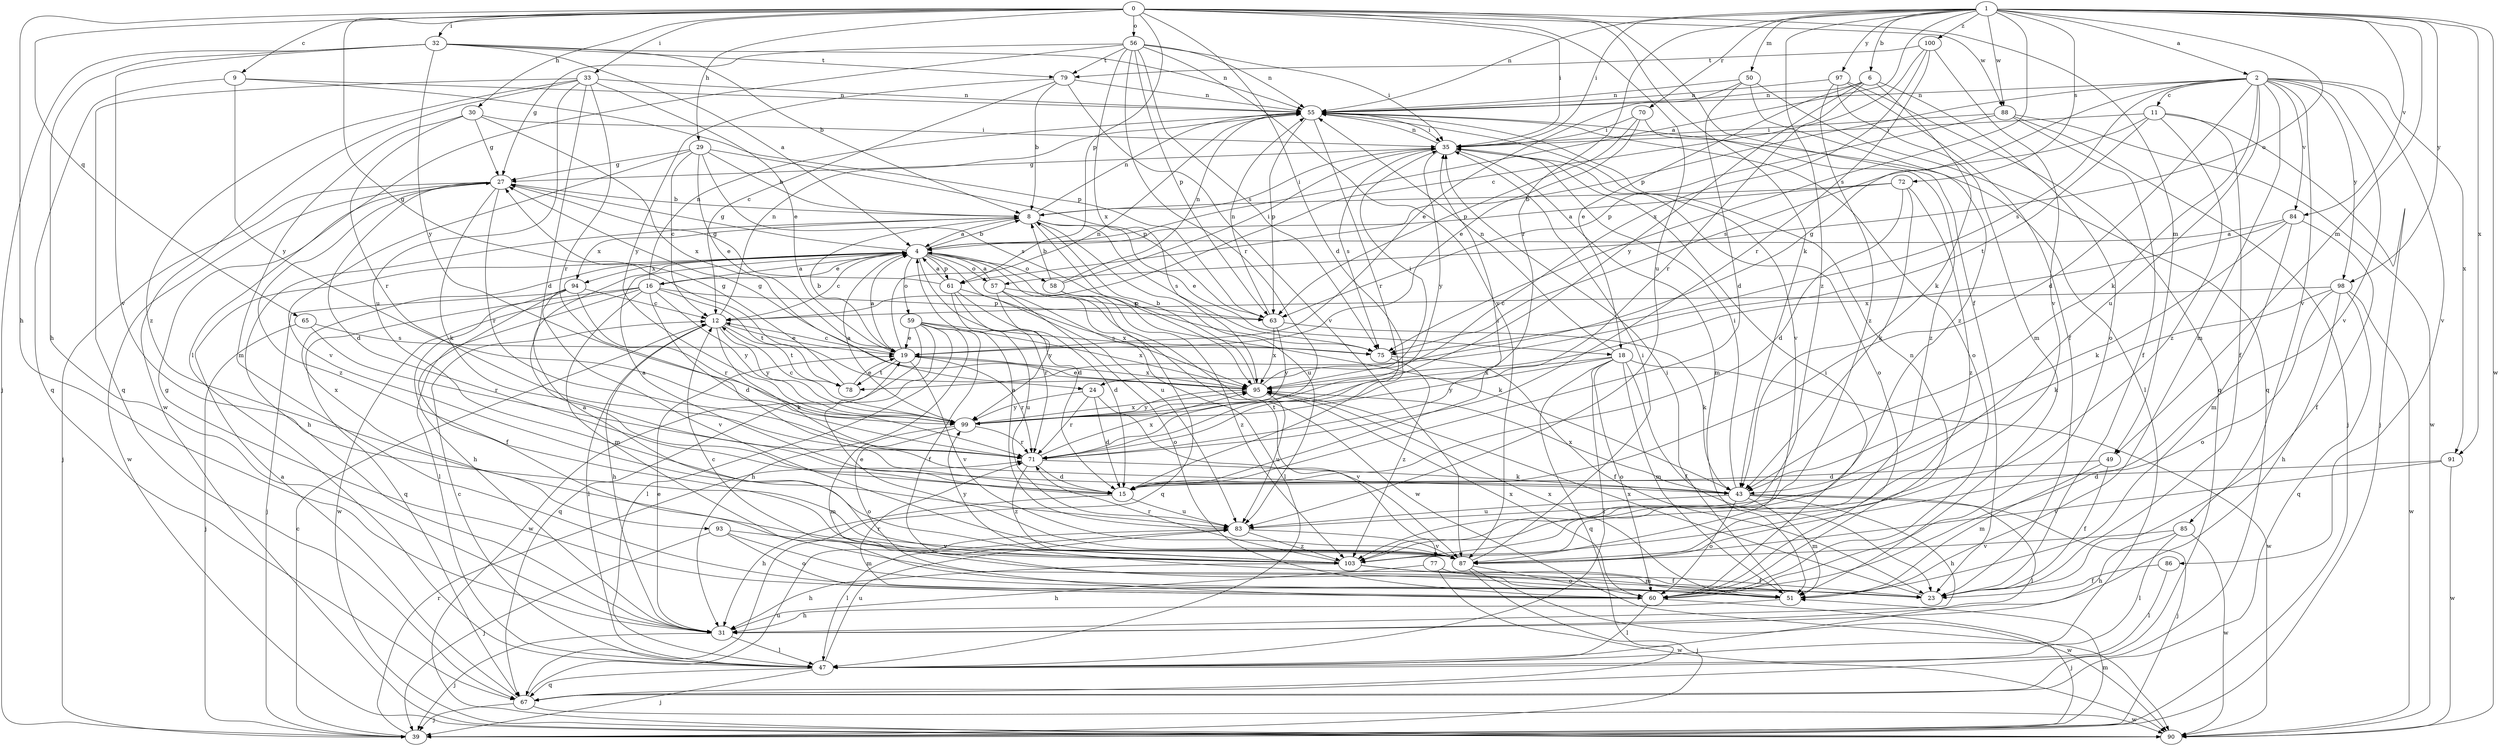 strict digraph  {
0;
1;
2;
4;
6;
8;
9;
11;
12;
15;
16;
18;
19;
23;
24;
27;
29;
30;
31;
32;
33;
35;
39;
43;
47;
49;
50;
51;
55;
56;
57;
58;
59;
60;
61;
63;
65;
67;
70;
71;
72;
75;
77;
78;
79;
83;
84;
85;
86;
87;
88;
90;
91;
93;
94;
95;
97;
98;
99;
100;
103;
0 -> 9  [label=c];
0 -> 15  [label=d];
0 -> 23  [label=f];
0 -> 24  [label=g];
0 -> 29  [label=h];
0 -> 30  [label=h];
0 -> 31  [label=h];
0 -> 32  [label=i];
0 -> 33  [label=i];
0 -> 35  [label=i];
0 -> 43  [label=k];
0 -> 49  [label=m];
0 -> 56  [label=o];
0 -> 61  [label=p];
0 -> 65  [label=q];
0 -> 83  [label=u];
0 -> 88  [label=w];
1 -> 2  [label=a];
1 -> 4  [label=a];
1 -> 6  [label=b];
1 -> 35  [label=i];
1 -> 49  [label=m];
1 -> 50  [label=m];
1 -> 55  [label=n];
1 -> 57  [label=o];
1 -> 70  [label=r];
1 -> 71  [label=r];
1 -> 72  [label=s];
1 -> 75  [label=s];
1 -> 84  [label=v];
1 -> 88  [label=w];
1 -> 90  [label=w];
1 -> 91  [label=x];
1 -> 97  [label=y];
1 -> 98  [label=y];
1 -> 100  [label=z];
1 -> 103  [label=z];
2 -> 11  [label=c];
2 -> 15  [label=d];
2 -> 24  [label=g];
2 -> 43  [label=k];
2 -> 51  [label=m];
2 -> 55  [label=n];
2 -> 61  [label=p];
2 -> 75  [label=s];
2 -> 83  [label=u];
2 -> 84  [label=v];
2 -> 85  [label=v];
2 -> 86  [label=v];
2 -> 87  [label=v];
2 -> 91  [label=x];
2 -> 98  [label=y];
4 -> 8  [label=b];
4 -> 12  [label=c];
4 -> 15  [label=d];
4 -> 16  [label=e];
4 -> 27  [label=g];
4 -> 57  [label=o];
4 -> 58  [label=o];
4 -> 59  [label=o];
4 -> 61  [label=p];
4 -> 77  [label=t];
4 -> 83  [label=u];
4 -> 90  [label=w];
4 -> 93  [label=x];
4 -> 94  [label=x];
6 -> 18  [label=e];
6 -> 43  [label=k];
6 -> 55  [label=n];
6 -> 60  [label=o];
6 -> 71  [label=r];
6 -> 99  [label=y];
8 -> 4  [label=a];
8 -> 18  [label=e];
8 -> 31  [label=h];
8 -> 35  [label=i];
8 -> 55  [label=n];
8 -> 75  [label=s];
8 -> 83  [label=u];
8 -> 94  [label=x];
8 -> 95  [label=x];
9 -> 55  [label=n];
9 -> 63  [label=p];
9 -> 67  [label=q];
9 -> 99  [label=y];
11 -> 23  [label=f];
11 -> 35  [label=i];
11 -> 39  [label=j];
11 -> 75  [label=s];
11 -> 78  [label=t];
11 -> 103  [label=z];
12 -> 19  [label=e];
12 -> 31  [label=h];
12 -> 43  [label=k];
12 -> 47  [label=l];
12 -> 55  [label=n];
12 -> 78  [label=t];
12 -> 99  [label=y];
15 -> 4  [label=a];
15 -> 31  [label=h];
15 -> 35  [label=i];
15 -> 83  [label=u];
16 -> 4  [label=a];
16 -> 15  [label=d];
16 -> 47  [label=l];
16 -> 51  [label=m];
16 -> 55  [label=n];
16 -> 63  [label=p];
16 -> 67  [label=q];
16 -> 78  [label=t];
16 -> 90  [label=w];
16 -> 99  [label=y];
18 -> 23  [label=f];
18 -> 47  [label=l];
18 -> 51  [label=m];
18 -> 55  [label=n];
18 -> 60  [label=o];
18 -> 67  [label=q];
18 -> 90  [label=w];
18 -> 95  [label=x];
18 -> 99  [label=y];
19 -> 4  [label=a];
19 -> 8  [label=b];
19 -> 12  [label=c];
19 -> 55  [label=n];
19 -> 71  [label=r];
19 -> 78  [label=t];
19 -> 87  [label=v];
19 -> 95  [label=x];
23 -> 12  [label=c];
23 -> 95  [label=x];
24 -> 15  [label=d];
24 -> 71  [label=r];
24 -> 87  [label=v];
24 -> 99  [label=y];
27 -> 8  [label=b];
27 -> 15  [label=d];
27 -> 39  [label=j];
27 -> 43  [label=k];
27 -> 71  [label=r];
27 -> 90  [label=w];
27 -> 103  [label=z];
29 -> 8  [label=b];
29 -> 12  [label=c];
29 -> 19  [label=e];
29 -> 27  [label=g];
29 -> 63  [label=p];
29 -> 75  [label=s];
29 -> 87  [label=v];
30 -> 27  [label=g];
30 -> 35  [label=i];
30 -> 51  [label=m];
30 -> 71  [label=r];
30 -> 95  [label=x];
31 -> 19  [label=e];
31 -> 39  [label=j];
31 -> 47  [label=l];
32 -> 4  [label=a];
32 -> 8  [label=b];
32 -> 31  [label=h];
32 -> 39  [label=j];
32 -> 55  [label=n];
32 -> 79  [label=t];
32 -> 87  [label=v];
32 -> 99  [label=y];
33 -> 15  [label=d];
33 -> 19  [label=e];
33 -> 55  [label=n];
33 -> 67  [label=q];
33 -> 71  [label=r];
33 -> 83  [label=u];
33 -> 90  [label=w];
33 -> 103  [label=z];
35 -> 27  [label=g];
35 -> 51  [label=m];
35 -> 55  [label=n];
35 -> 60  [label=o];
35 -> 75  [label=s];
35 -> 99  [label=y];
39 -> 12  [label=c];
39 -> 51  [label=m];
39 -> 71  [label=r];
43 -> 31  [label=h];
43 -> 35  [label=i];
43 -> 39  [label=j];
43 -> 47  [label=l];
43 -> 51  [label=m];
43 -> 60  [label=o];
43 -> 83  [label=u];
43 -> 95  [label=x];
47 -> 12  [label=c];
47 -> 39  [label=j];
47 -> 67  [label=q];
47 -> 83  [label=u];
49 -> 15  [label=d];
49 -> 23  [label=f];
49 -> 51  [label=m];
50 -> 15  [label=d];
50 -> 19  [label=e];
50 -> 55  [label=n];
50 -> 67  [label=q];
50 -> 103  [label=z];
51 -> 31  [label=h];
51 -> 35  [label=i];
51 -> 95  [label=x];
55 -> 35  [label=i];
55 -> 47  [label=l];
55 -> 60  [label=o];
55 -> 63  [label=p];
55 -> 71  [label=r];
55 -> 87  [label=v];
56 -> 27  [label=g];
56 -> 35  [label=i];
56 -> 47  [label=l];
56 -> 55  [label=n];
56 -> 63  [label=p];
56 -> 71  [label=r];
56 -> 75  [label=s];
56 -> 79  [label=t];
56 -> 87  [label=v];
56 -> 95  [label=x];
57 -> 4  [label=a];
57 -> 47  [label=l];
57 -> 60  [label=o];
57 -> 63  [label=p];
57 -> 99  [label=y];
58 -> 8  [label=b];
58 -> 35  [label=i];
58 -> 43  [label=k];
58 -> 55  [label=n];
58 -> 67  [label=q];
58 -> 103  [label=z];
59 -> 19  [label=e];
59 -> 23  [label=f];
59 -> 31  [label=h];
59 -> 47  [label=l];
59 -> 67  [label=q];
59 -> 75  [label=s];
59 -> 90  [label=w];
59 -> 95  [label=x];
60 -> 27  [label=g];
60 -> 35  [label=i];
60 -> 39  [label=j];
60 -> 47  [label=l];
60 -> 55  [label=n];
60 -> 71  [label=r];
60 -> 95  [label=x];
61 -> 4  [label=a];
61 -> 15  [label=d];
61 -> 27  [label=g];
61 -> 71  [label=r];
61 -> 83  [label=u];
61 -> 95  [label=x];
63 -> 43  [label=k];
63 -> 55  [label=n];
63 -> 95  [label=x];
63 -> 99  [label=y];
65 -> 39  [label=j];
65 -> 71  [label=r];
65 -> 75  [label=s];
67 -> 4  [label=a];
67 -> 39  [label=j];
67 -> 83  [label=u];
67 -> 90  [label=w];
70 -> 19  [label=e];
70 -> 35  [label=i];
70 -> 63  [label=p];
70 -> 103  [label=z];
71 -> 15  [label=d];
71 -> 43  [label=k];
71 -> 95  [label=x];
71 -> 103  [label=z];
72 -> 4  [label=a];
72 -> 8  [label=b];
72 -> 15  [label=d];
72 -> 43  [label=k];
72 -> 103  [label=z];
75 -> 23  [label=f];
75 -> 103  [label=z];
77 -> 23  [label=f];
77 -> 31  [label=h];
77 -> 90  [label=w];
78 -> 19  [label=e];
78 -> 27  [label=g];
79 -> 8  [label=b];
79 -> 12  [label=c];
79 -> 55  [label=n];
79 -> 87  [label=v];
79 -> 99  [label=y];
83 -> 4  [label=a];
83 -> 47  [label=l];
83 -> 87  [label=v];
83 -> 103  [label=z];
84 -> 4  [label=a];
84 -> 23  [label=f];
84 -> 43  [label=k];
84 -> 51  [label=m];
84 -> 95  [label=x];
85 -> 31  [label=h];
85 -> 47  [label=l];
85 -> 87  [label=v];
85 -> 90  [label=w];
86 -> 23  [label=f];
86 -> 47  [label=l];
87 -> 19  [label=e];
87 -> 35  [label=i];
87 -> 39  [label=j];
87 -> 60  [label=o];
87 -> 90  [label=w];
88 -> 23  [label=f];
88 -> 35  [label=i];
88 -> 39  [label=j];
88 -> 63  [label=p];
88 -> 90  [label=w];
91 -> 15  [label=d];
91 -> 87  [label=v];
91 -> 90  [label=w];
93 -> 39  [label=j];
93 -> 51  [label=m];
93 -> 60  [label=o];
93 -> 87  [label=v];
94 -> 12  [label=c];
94 -> 23  [label=f];
94 -> 31  [label=h];
94 -> 39  [label=j];
94 -> 71  [label=r];
94 -> 87  [label=v];
95 -> 8  [label=b];
95 -> 19  [label=e];
95 -> 27  [label=g];
95 -> 35  [label=i];
95 -> 83  [label=u];
95 -> 99  [label=y];
97 -> 23  [label=f];
97 -> 51  [label=m];
97 -> 55  [label=n];
97 -> 67  [label=q];
97 -> 103  [label=z];
98 -> 12  [label=c];
98 -> 31  [label=h];
98 -> 43  [label=k];
98 -> 60  [label=o];
98 -> 67  [label=q];
98 -> 90  [label=w];
99 -> 4  [label=a];
99 -> 12  [label=c];
99 -> 51  [label=m];
99 -> 60  [label=o];
99 -> 71  [label=r];
99 -> 95  [label=x];
100 -> 12  [label=c];
100 -> 71  [label=r];
100 -> 79  [label=t];
100 -> 87  [label=v];
100 -> 95  [label=x];
103 -> 4  [label=a];
103 -> 23  [label=f];
103 -> 31  [label=h];
103 -> 51  [label=m];
103 -> 71  [label=r];
103 -> 99  [label=y];
}
